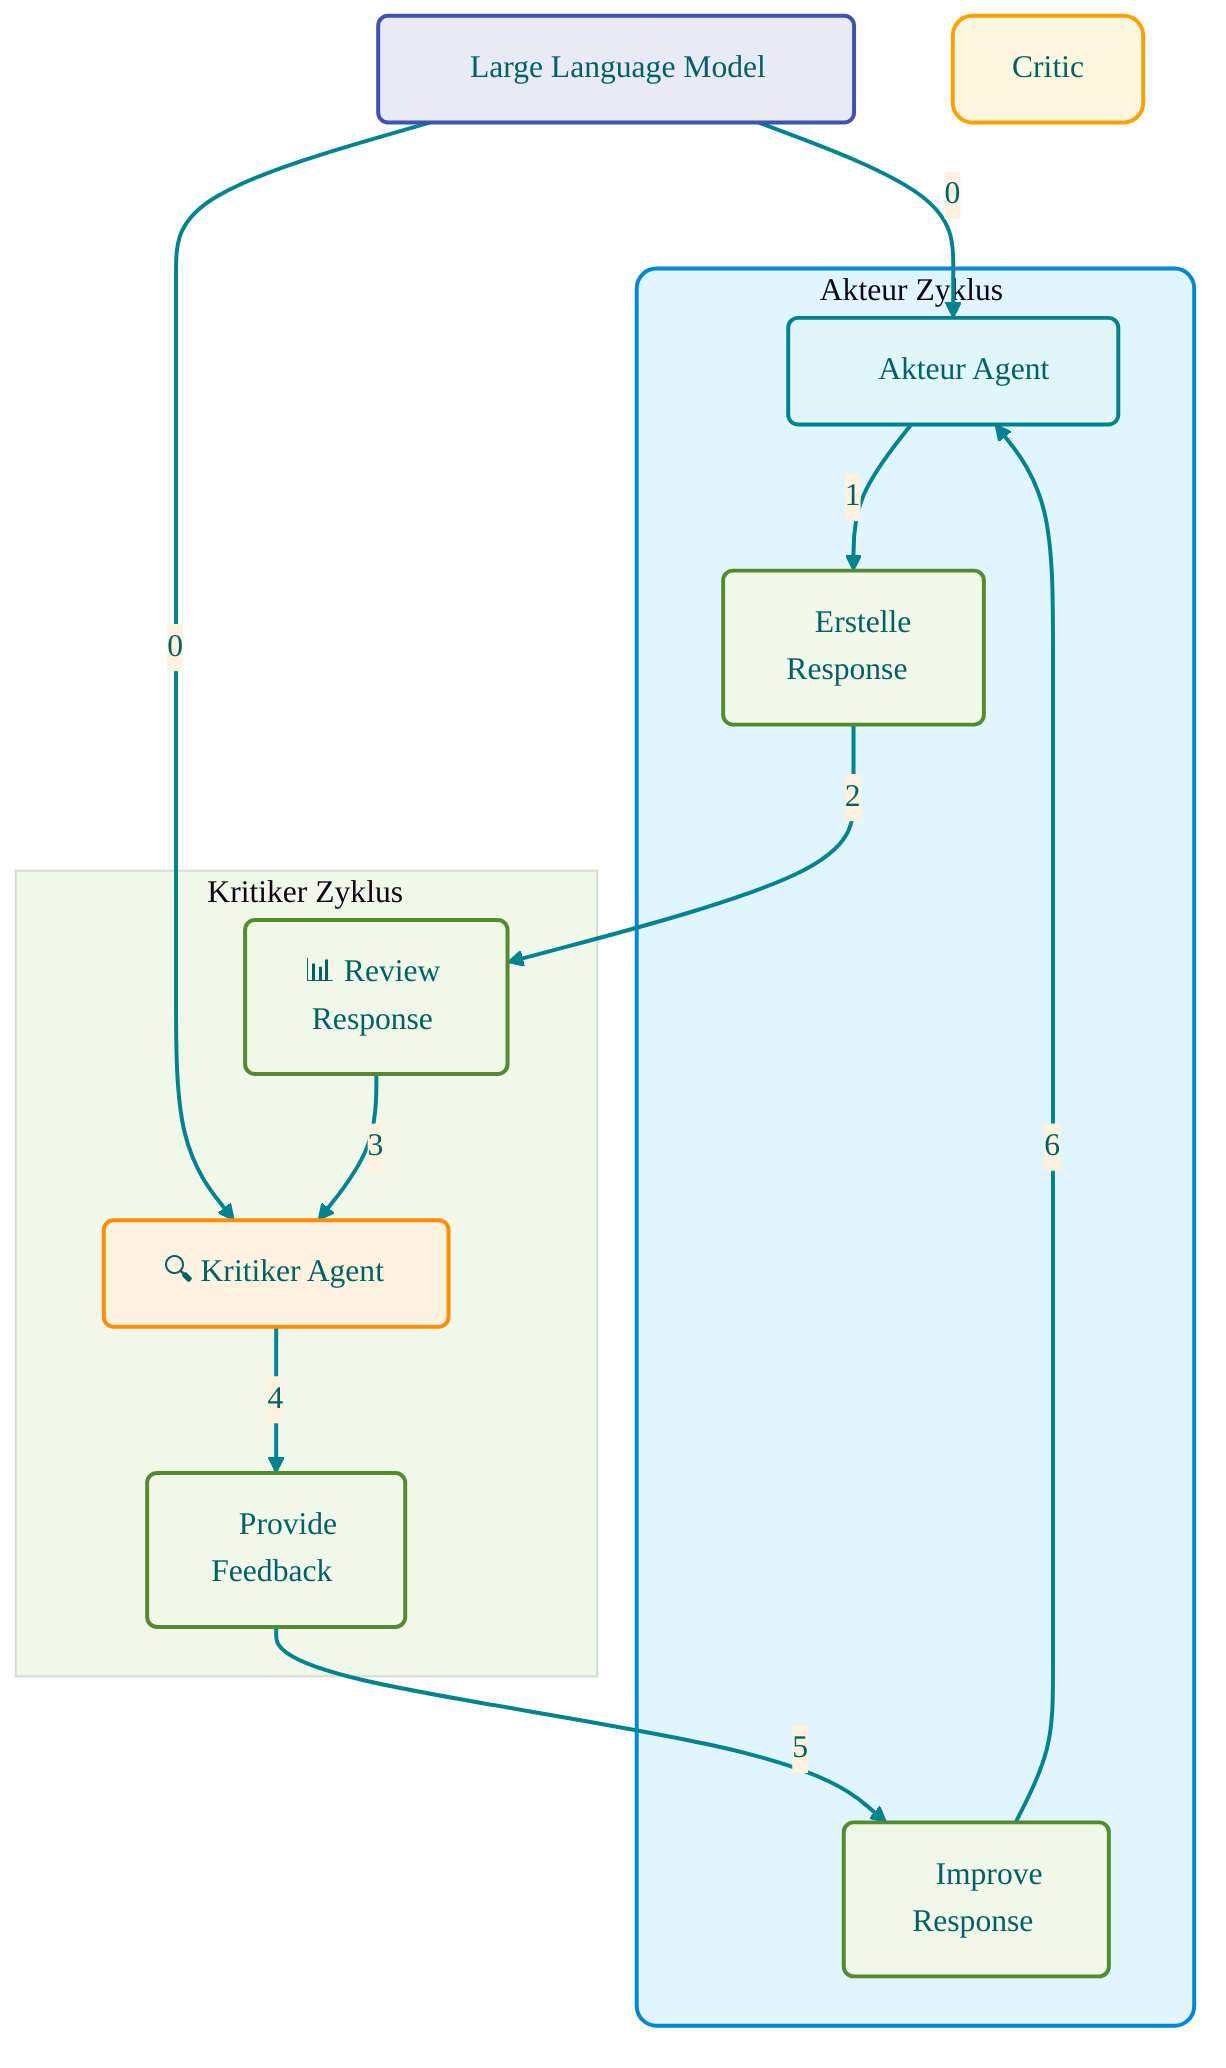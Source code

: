 %%{init: {
  'theme': 'base',
  'themeVariables': {
    'primaryColor': '#e0f7fa',
    'primaryTextColor': '#006064',
    'primaryBorderColor': '#00838f',
    'lineColor': '#00838f',
    'secondaryColor': '#fff3e0',
    'tertiaryColor': '#f1f8e9',
    'fontFamily': 'Arial, sans-serif'
  }
}}%%

flowchart TB
    classDef default fill:#fff,stroke:#00838f,stroke-width:2px,rx:5,ry:5;
    classDef actor fill:#e0f7fa,stroke:#00838f,stroke-width:2px,rx:5,ry:5;
    classDef critic fill:#fff3e0,stroke:#ff8f00,stroke-width:2px,rx:5,ry:5;
    classDef process fill:#f1f8e9,stroke:#558b2f,stroke-width:2px,rx:5,ry:5;
    classDef llm fill:#e8eaf6,stroke:#3f51b5,stroke-width:2px,rx:5,ry:5;

    LLM["🧠 Large Language Model"]:::llm
    A["👤 Akteur Agent"]:::actor
    C["🔍 Kritiker Agent"]:::critic
    G["📝 Erstelle<br>Response"]:::process
    R["📊 Review<br>Response"]:::process
    F["💬 Provide<br>Feedback"]:::process
    I["🔄 Improve<br>Response"]:::process

    LLM -->|0| A & C
    A -->|1| G -->|2| R -->|3| C
    C -->|4| F -->|5| I -->|6| A

    subgraph Actor ["Akteur Zyklus"]
        A
        G
        I
    end

    subgraph Kritiker ["Kritiker Zyklus"]
        C
        R
        F
    end

    style Actor fill:#e1f5fe,stroke:#0288d1,stroke-width:2px,rx:10,ry:10;
    style Critic fill:#fff8e1,stroke:#ffa000,stroke-width:2px,rx:10,ry:10;

    linkStyle default stroke:#00838f,stroke-width:2px;
